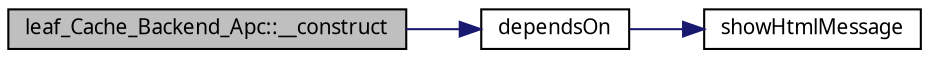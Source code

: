 digraph G
{
  edge [fontname="FreeSans.ttf",fontsize=10,labelfontname="FreeSans.ttf",labelfontsize=10];
  node [fontname="FreeSans.ttf",fontsize=10,shape=record];
rankdir=LR;
  Node1 [label="leaf_Cache_Backend_Apc::__construct",height=0.2,width=0.4,color="black", fillcolor="grey75", style="filled" fontcolor="black"];
  Node1 -> Node2 [color="midnightblue",fontsize=10,style="solid",fontname="FreeSans.ttf"];
  Node2 [label="dependsOn",height=0.2,width=0.4,color="black", fillcolor="white", style="filled",URL="$Dependancies_8php.html#b9f718e294e483c35d2f4c325d4bca7d"];
  Node2 -> Node3 [color="midnightblue",fontsize=10,style="solid",fontname="FreeSans.ttf"];
  Node3 [label="showHtmlMessage",height=0.2,width=0.4,color="black", fillcolor="white", style="filled",URL="$Error_8php.html#cf9caec5d3e29644ee0c43a70b53ad42"];
}
